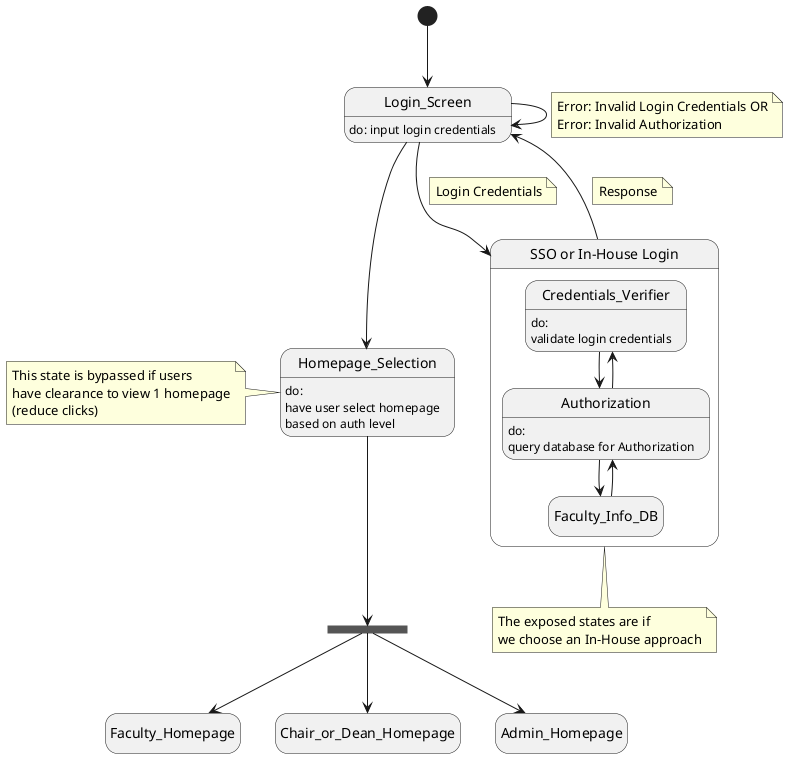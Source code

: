 @startuml login-states
hide empty description

[*] --> Login_Screen
Login_Screen : do: input login credentials

Login_Screen --> Login_Manager
note left on link
    Login Credentials
end note

state "SSO or In-House Login" as Login_Manager {
    Credentials_Verifier : do: 
    Credentials_Verifier : validate login credentials
    ' Credentials_Verifier --> Login
    ' note on link
    '     Response
    ' end note

    Credentials_Verifier --> Authorization
    ' note on link
    '     Valid Login Credentials
    ' end note

    Authorization : do: 
    Authorization : query database for Authorization

    Authorization --> Faculty_Info_DB
    Faculty_Info_DB --> Authorization

    Authorization --> Credentials_Verifier
    ' note on link
    '     Response
    ' end note
}

note bottom of Login_Manager
    The exposed states are if
    we choose an In-House approach
end note

Login_Manager --> Login_Screen
note on link
    Response
end note

Login_Screen --> Login_Screen
note on link
    Error: Invalid Login Credentials OR
    Error: Invalid Authorization
end note

Login_Screen --> Homepage_Selection

Homepage_Selection : do:
Homepage_Selection : have user select homepage
Homepage_Selection : based on auth level

note left of Homepage_Selection
    This state is bypassed if users
    have clearance to view 1 homepage
    (reduce clicks)
end note

state fork_state <<fork>>
Homepage_Selection --> fork_state
fork_state --> Faculty_Homepage
fork_state --> Chair_or_Dean_Homepage
fork_state --> Admin_Homepage

@enduml